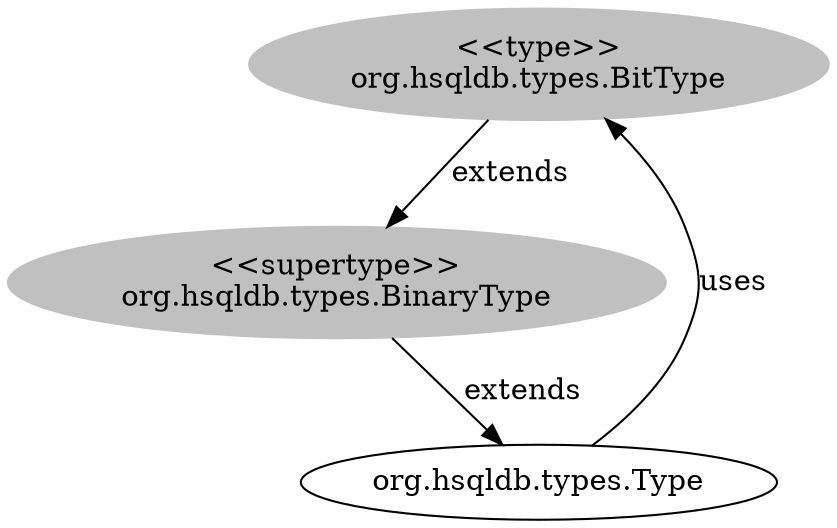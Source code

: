 digraph stk {
	org_hsqldb_types_BitType [label="<<type>>
org.hsqldb.types.BitType",style=filled,color="grey"];
	org_hsqldb_types_BinaryType [label="<<supertype>>
org.hsqldb.types.BinaryType",style=filled,color="grey"];
	org_hsqldb_types_Type [label="org.hsqldb.types.Type"];
	org_hsqldb_types_BitType -> org_hsqldb_types_BinaryType [label=extends];
	org_hsqldb_types_BinaryType -> org_hsqldb_types_Type [label=extends];
	org_hsqldb_types_Type -> org_hsqldb_types_BitType [label=uses];
}
